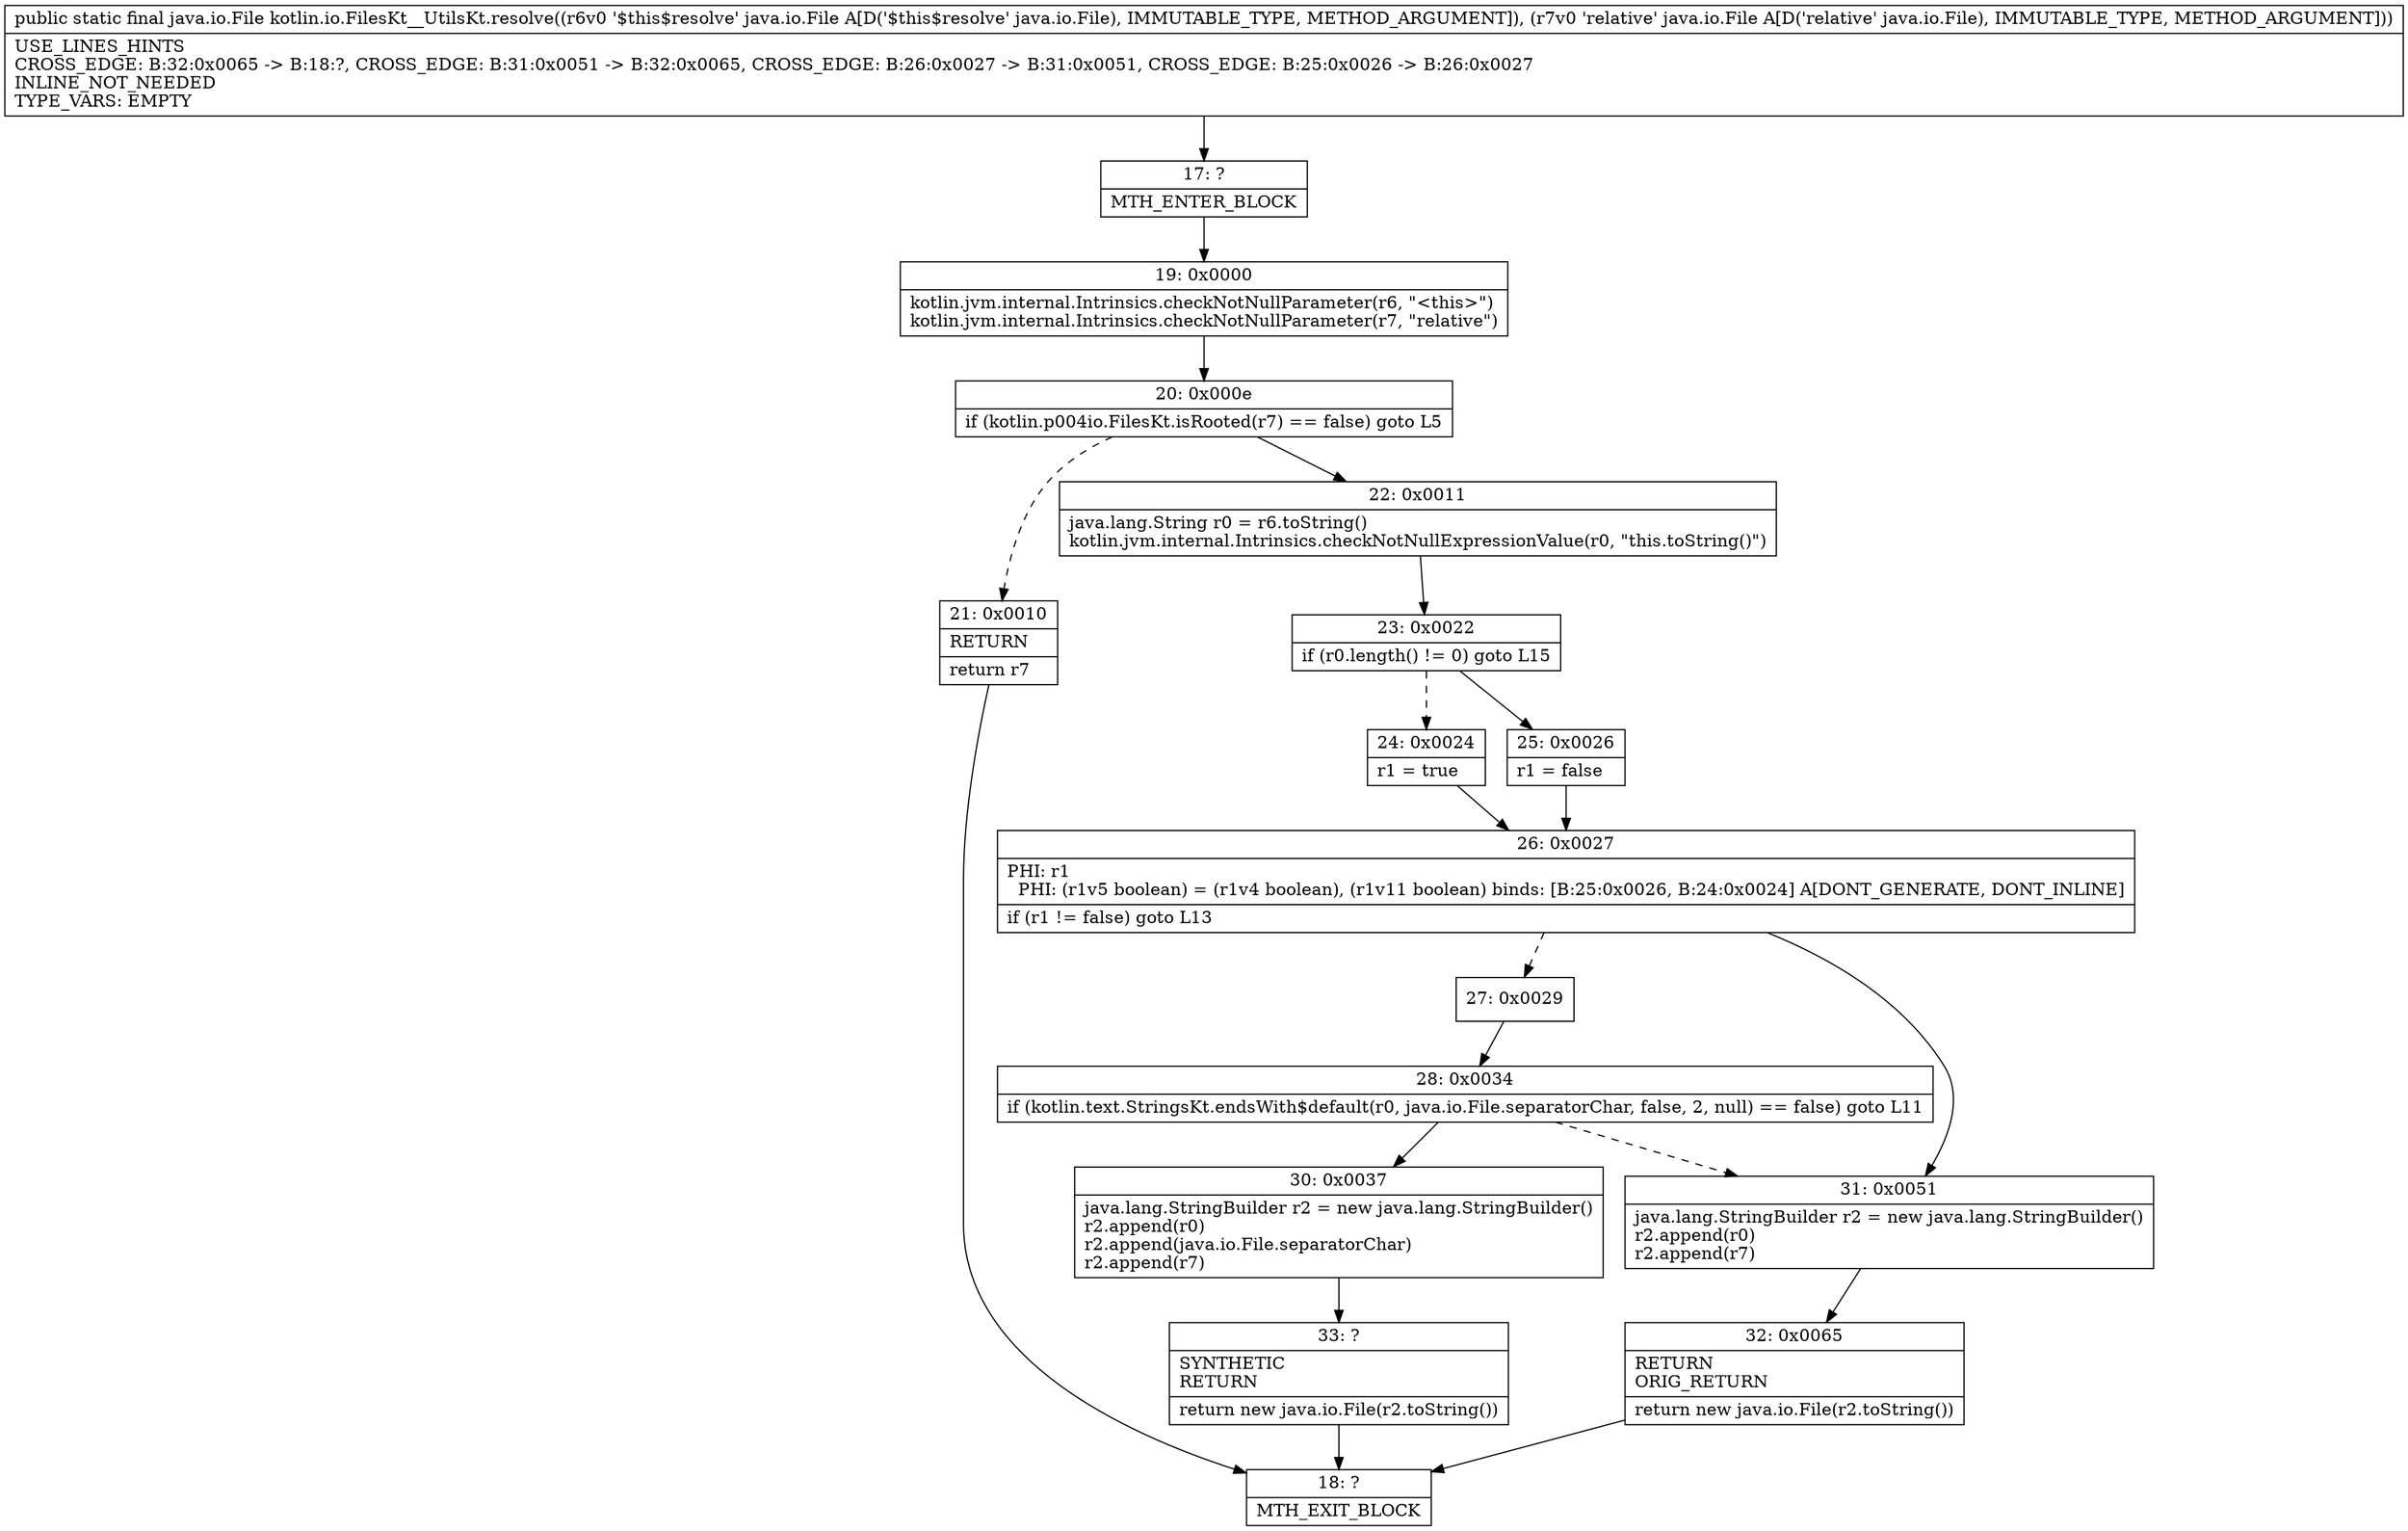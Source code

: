 digraph "CFG forkotlin.io.FilesKt__UtilsKt.resolve(Ljava\/io\/File;Ljava\/io\/File;)Ljava\/io\/File;" {
Node_17 [shape=record,label="{17\:\ ?|MTH_ENTER_BLOCK\l}"];
Node_19 [shape=record,label="{19\:\ 0x0000|kotlin.jvm.internal.Intrinsics.checkNotNullParameter(r6, \"\<this\>\")\lkotlin.jvm.internal.Intrinsics.checkNotNullParameter(r7, \"relative\")\l}"];
Node_20 [shape=record,label="{20\:\ 0x000e|if (kotlin.p004io.FilesKt.isRooted(r7) == false) goto L5\l}"];
Node_21 [shape=record,label="{21\:\ 0x0010|RETURN\l|return r7\l}"];
Node_18 [shape=record,label="{18\:\ ?|MTH_EXIT_BLOCK\l}"];
Node_22 [shape=record,label="{22\:\ 0x0011|java.lang.String r0 = r6.toString()\lkotlin.jvm.internal.Intrinsics.checkNotNullExpressionValue(r0, \"this.toString()\")\l}"];
Node_23 [shape=record,label="{23\:\ 0x0022|if (r0.length() != 0) goto L15\l}"];
Node_24 [shape=record,label="{24\:\ 0x0024|r1 = true\l}"];
Node_26 [shape=record,label="{26\:\ 0x0027|PHI: r1 \l  PHI: (r1v5 boolean) = (r1v4 boolean), (r1v11 boolean) binds: [B:25:0x0026, B:24:0x0024] A[DONT_GENERATE, DONT_INLINE]\l|if (r1 != false) goto L13\l}"];
Node_27 [shape=record,label="{27\:\ 0x0029}"];
Node_28 [shape=record,label="{28\:\ 0x0034|if (kotlin.text.StringsKt.endsWith$default(r0, java.io.File.separatorChar, false, 2, null) == false) goto L11\l}"];
Node_30 [shape=record,label="{30\:\ 0x0037|java.lang.StringBuilder r2 = new java.lang.StringBuilder()\lr2.append(r0)\lr2.append(java.io.File.separatorChar)\lr2.append(r7)\l}"];
Node_33 [shape=record,label="{33\:\ ?|SYNTHETIC\lRETURN\l|return new java.io.File(r2.toString())\l}"];
Node_31 [shape=record,label="{31\:\ 0x0051|java.lang.StringBuilder r2 = new java.lang.StringBuilder()\lr2.append(r0)\lr2.append(r7)\l}"];
Node_32 [shape=record,label="{32\:\ 0x0065|RETURN\lORIG_RETURN\l|return new java.io.File(r2.toString())\l}"];
Node_25 [shape=record,label="{25\:\ 0x0026|r1 = false\l}"];
MethodNode[shape=record,label="{public static final java.io.File kotlin.io.FilesKt__UtilsKt.resolve((r6v0 '$this$resolve' java.io.File A[D('$this$resolve' java.io.File), IMMUTABLE_TYPE, METHOD_ARGUMENT]), (r7v0 'relative' java.io.File A[D('relative' java.io.File), IMMUTABLE_TYPE, METHOD_ARGUMENT]))  | USE_LINES_HINTS\lCROSS_EDGE: B:32:0x0065 \-\> B:18:?, CROSS_EDGE: B:31:0x0051 \-\> B:32:0x0065, CROSS_EDGE: B:26:0x0027 \-\> B:31:0x0051, CROSS_EDGE: B:25:0x0026 \-\> B:26:0x0027\lINLINE_NOT_NEEDED\lTYPE_VARS: EMPTY\l}"];
MethodNode -> Node_17;Node_17 -> Node_19;
Node_19 -> Node_20;
Node_20 -> Node_21[style=dashed];
Node_20 -> Node_22;
Node_21 -> Node_18;
Node_22 -> Node_23;
Node_23 -> Node_24[style=dashed];
Node_23 -> Node_25;
Node_24 -> Node_26;
Node_26 -> Node_27[style=dashed];
Node_26 -> Node_31;
Node_27 -> Node_28;
Node_28 -> Node_30;
Node_28 -> Node_31[style=dashed];
Node_30 -> Node_33;
Node_33 -> Node_18;
Node_31 -> Node_32;
Node_32 -> Node_18;
Node_25 -> Node_26;
}

